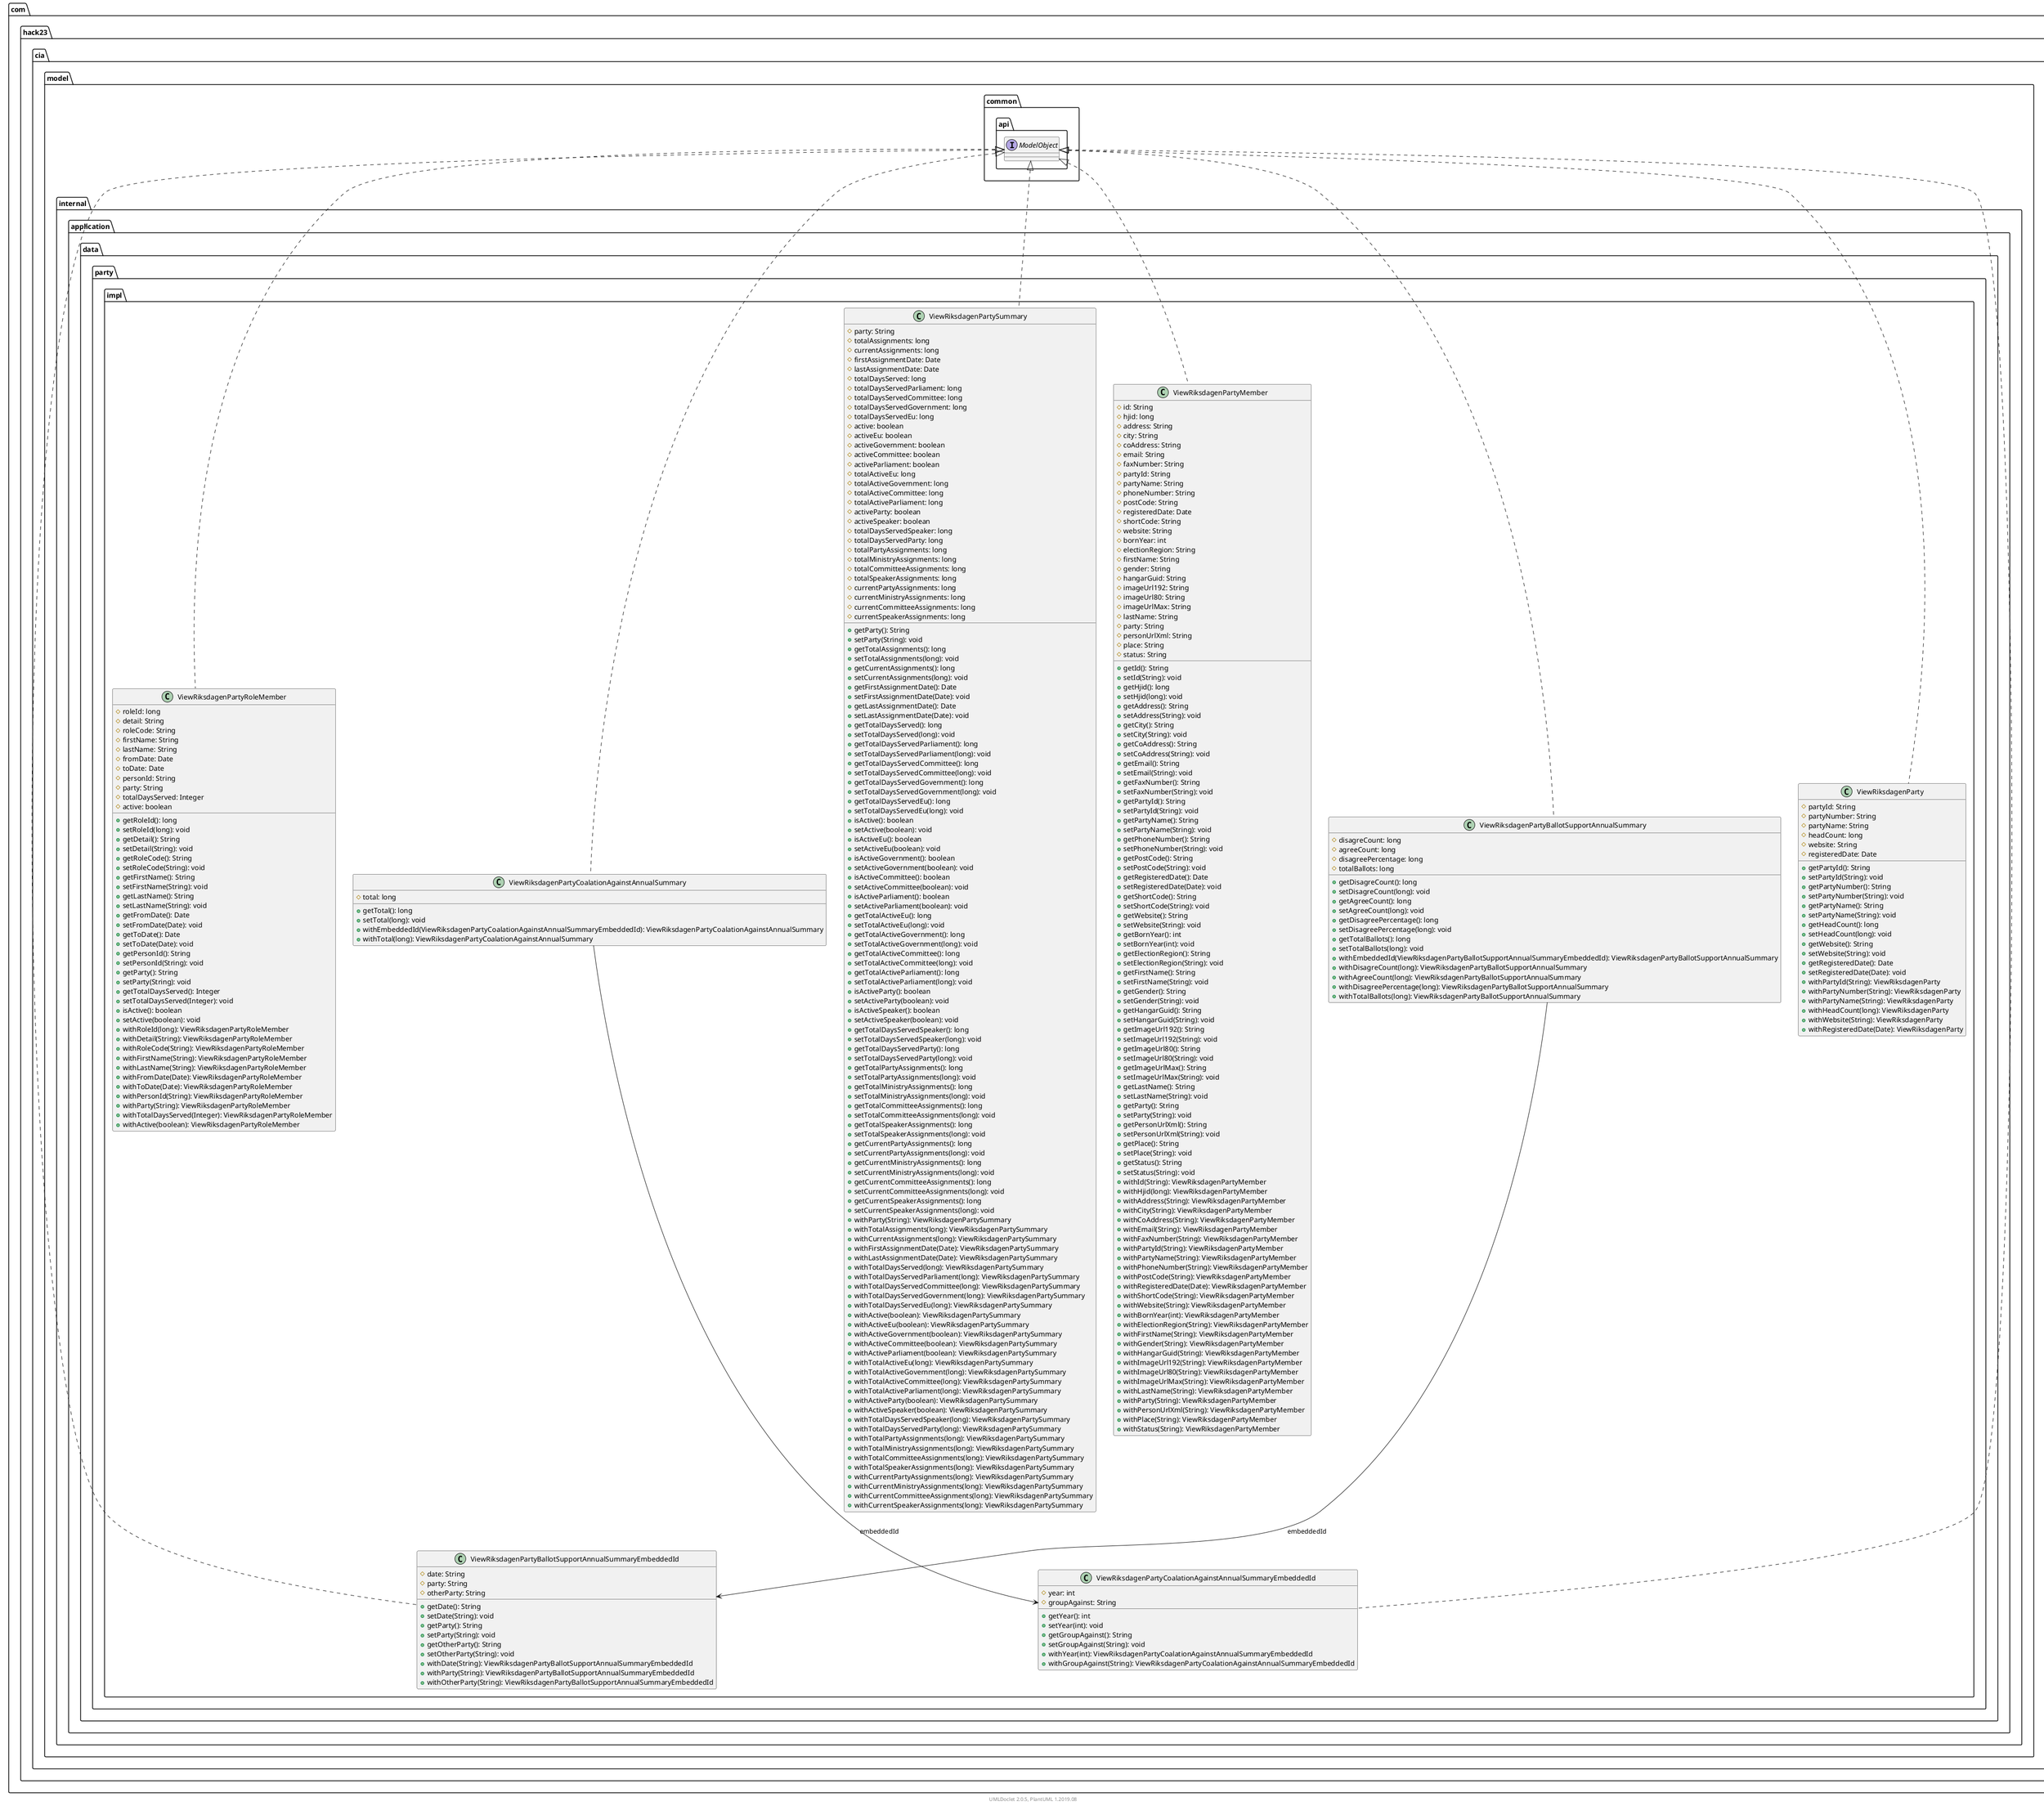 @startuml
    namespace com.hack23.cia.model.internal.application.data.party.impl {

        class ViewRiksdagenPartyRoleMember [[ViewRiksdagenPartyRoleMember.html]] {
            #roleId: long
            #detail: String
            #roleCode: String
            #firstName: String
            #lastName: String
            #fromDate: Date
            #toDate: Date
            #personId: String
            #party: String
            #totalDaysServed: Integer
            #active: boolean
            +getRoleId(): long
            +setRoleId(long): void
            +getDetail(): String
            +setDetail(String): void
            +getRoleCode(): String
            +setRoleCode(String): void
            +getFirstName(): String
            +setFirstName(String): void
            +getLastName(): String
            +setLastName(String): void
            +getFromDate(): Date
            +setFromDate(Date): void
            +getToDate(): Date
            +setToDate(Date): void
            +getPersonId(): String
            +setPersonId(String): void
            +getParty(): String
            +setParty(String): void
            +getTotalDaysServed(): Integer
            +setTotalDaysServed(Integer): void
            +isActive(): boolean
            +setActive(boolean): void
            +withRoleId(long): ViewRiksdagenPartyRoleMember
            +withDetail(String): ViewRiksdagenPartyRoleMember
            +withRoleCode(String): ViewRiksdagenPartyRoleMember
            +withFirstName(String): ViewRiksdagenPartyRoleMember
            +withLastName(String): ViewRiksdagenPartyRoleMember
            +withFromDate(Date): ViewRiksdagenPartyRoleMember
            +withToDate(Date): ViewRiksdagenPartyRoleMember
            +withPersonId(String): ViewRiksdagenPartyRoleMember
            +withParty(String): ViewRiksdagenPartyRoleMember
            +withTotalDaysServed(Integer): ViewRiksdagenPartyRoleMember
            +withActive(boolean): ViewRiksdagenPartyRoleMember
        }

        class ViewRiksdagenPartyBallotSupportAnnualSummaryEmbeddedId [[ViewRiksdagenPartyBallotSupportAnnualSummaryEmbeddedId.html]] {
            #date: String
            #party: String
            #otherParty: String
            +getDate(): String
            +setDate(String): void
            +getParty(): String
            +setParty(String): void
            +getOtherParty(): String
            +setOtherParty(String): void
            +withDate(String): ViewRiksdagenPartyBallotSupportAnnualSummaryEmbeddedId
            +withParty(String): ViewRiksdagenPartyBallotSupportAnnualSummaryEmbeddedId
            +withOtherParty(String): ViewRiksdagenPartyBallotSupportAnnualSummaryEmbeddedId
        }

        class ViewRiksdagenPartyCoalationAgainstAnnualSummary [[ViewRiksdagenPartyCoalationAgainstAnnualSummary.html]] {
            #total: long
            +getTotal(): long
            +setTotal(long): void
            +withEmbeddedId(ViewRiksdagenPartyCoalationAgainstAnnualSummaryEmbeddedId): ViewRiksdagenPartyCoalationAgainstAnnualSummary
            +withTotal(long): ViewRiksdagenPartyCoalationAgainstAnnualSummary
        }

        class ViewRiksdagenPartySummary [[ViewRiksdagenPartySummary.html]] {
            #party: String
            #totalAssignments: long
            #currentAssignments: long
            #firstAssignmentDate: Date
            #lastAssignmentDate: Date
            #totalDaysServed: long
            #totalDaysServedParliament: long
            #totalDaysServedCommittee: long
            #totalDaysServedGovernment: long
            #totalDaysServedEu: long
            #active: boolean
            #activeEu: boolean
            #activeGovernment: boolean
            #activeCommittee: boolean
            #activeParliament: boolean
            #totalActiveEu: long
            #totalActiveGovernment: long
            #totalActiveCommittee: long
            #totalActiveParliament: long
            #activeParty: boolean
            #activeSpeaker: boolean
            #totalDaysServedSpeaker: long
            #totalDaysServedParty: long
            #totalPartyAssignments: long
            #totalMinistryAssignments: long
            #totalCommitteeAssignments: long
            #totalSpeakerAssignments: long
            #currentPartyAssignments: long
            #currentMinistryAssignments: long
            #currentCommitteeAssignments: long
            #currentSpeakerAssignments: long
            +getParty(): String
            +setParty(String): void
            +getTotalAssignments(): long
            +setTotalAssignments(long): void
            +getCurrentAssignments(): long
            +setCurrentAssignments(long): void
            +getFirstAssignmentDate(): Date
            +setFirstAssignmentDate(Date): void
            +getLastAssignmentDate(): Date
            +setLastAssignmentDate(Date): void
            +getTotalDaysServed(): long
            +setTotalDaysServed(long): void
            +getTotalDaysServedParliament(): long
            +setTotalDaysServedParliament(long): void
            +getTotalDaysServedCommittee(): long
            +setTotalDaysServedCommittee(long): void
            +getTotalDaysServedGovernment(): long
            +setTotalDaysServedGovernment(long): void
            +getTotalDaysServedEu(): long
            +setTotalDaysServedEu(long): void
            +isActive(): boolean
            +setActive(boolean): void
            +isActiveEu(): boolean
            +setActiveEu(boolean): void
            +isActiveGovernment(): boolean
            +setActiveGovernment(boolean): void
            +isActiveCommittee(): boolean
            +setActiveCommittee(boolean): void
            +isActiveParliament(): boolean
            +setActiveParliament(boolean): void
            +getTotalActiveEu(): long
            +setTotalActiveEu(long): void
            +getTotalActiveGovernment(): long
            +setTotalActiveGovernment(long): void
            +getTotalActiveCommittee(): long
            +setTotalActiveCommittee(long): void
            +getTotalActiveParliament(): long
            +setTotalActiveParliament(long): void
            +isActiveParty(): boolean
            +setActiveParty(boolean): void
            +isActiveSpeaker(): boolean
            +setActiveSpeaker(boolean): void
            +getTotalDaysServedSpeaker(): long
            +setTotalDaysServedSpeaker(long): void
            +getTotalDaysServedParty(): long
            +setTotalDaysServedParty(long): void
            +getTotalPartyAssignments(): long
            +setTotalPartyAssignments(long): void
            +getTotalMinistryAssignments(): long
            +setTotalMinistryAssignments(long): void
            +getTotalCommitteeAssignments(): long
            +setTotalCommitteeAssignments(long): void
            +getTotalSpeakerAssignments(): long
            +setTotalSpeakerAssignments(long): void
            +getCurrentPartyAssignments(): long
            +setCurrentPartyAssignments(long): void
            +getCurrentMinistryAssignments(): long
            +setCurrentMinistryAssignments(long): void
            +getCurrentCommitteeAssignments(): long
            +setCurrentCommitteeAssignments(long): void
            +getCurrentSpeakerAssignments(): long
            +setCurrentSpeakerAssignments(long): void
            +withParty(String): ViewRiksdagenPartySummary
            +withTotalAssignments(long): ViewRiksdagenPartySummary
            +withCurrentAssignments(long): ViewRiksdagenPartySummary
            +withFirstAssignmentDate(Date): ViewRiksdagenPartySummary
            +withLastAssignmentDate(Date): ViewRiksdagenPartySummary
            +withTotalDaysServed(long): ViewRiksdagenPartySummary
            +withTotalDaysServedParliament(long): ViewRiksdagenPartySummary
            +withTotalDaysServedCommittee(long): ViewRiksdagenPartySummary
            +withTotalDaysServedGovernment(long): ViewRiksdagenPartySummary
            +withTotalDaysServedEu(long): ViewRiksdagenPartySummary
            +withActive(boolean): ViewRiksdagenPartySummary
            +withActiveEu(boolean): ViewRiksdagenPartySummary
            +withActiveGovernment(boolean): ViewRiksdagenPartySummary
            +withActiveCommittee(boolean): ViewRiksdagenPartySummary
            +withActiveParliament(boolean): ViewRiksdagenPartySummary
            +withTotalActiveEu(long): ViewRiksdagenPartySummary
            +withTotalActiveGovernment(long): ViewRiksdagenPartySummary
            +withTotalActiveCommittee(long): ViewRiksdagenPartySummary
            +withTotalActiveParliament(long): ViewRiksdagenPartySummary
            +withActiveParty(boolean): ViewRiksdagenPartySummary
            +withActiveSpeaker(boolean): ViewRiksdagenPartySummary
            +withTotalDaysServedSpeaker(long): ViewRiksdagenPartySummary
            +withTotalDaysServedParty(long): ViewRiksdagenPartySummary
            +withTotalPartyAssignments(long): ViewRiksdagenPartySummary
            +withTotalMinistryAssignments(long): ViewRiksdagenPartySummary
            +withTotalCommitteeAssignments(long): ViewRiksdagenPartySummary
            +withTotalSpeakerAssignments(long): ViewRiksdagenPartySummary
            +withCurrentPartyAssignments(long): ViewRiksdagenPartySummary
            +withCurrentMinistryAssignments(long): ViewRiksdagenPartySummary
            +withCurrentCommitteeAssignments(long): ViewRiksdagenPartySummary
            +withCurrentSpeakerAssignments(long): ViewRiksdagenPartySummary
        }

        class ViewRiksdagenPartyMember [[ViewRiksdagenPartyMember.html]] {
            #id: String
            #hjid: long
            #address: String
            #city: String
            #coAddress: String
            #email: String
            #faxNumber: String
            #partyId: String
            #partyName: String
            #phoneNumber: String
            #postCode: String
            #registeredDate: Date
            #shortCode: String
            #website: String
            #bornYear: int
            #electionRegion: String
            #firstName: String
            #gender: String
            #hangarGuid: String
            #imageUrl192: String
            #imageUrl80: String
            #imageUrlMax: String
            #lastName: String
            #party: String
            #personUrlXml: String
            #place: String
            #status: String
            +getId(): String
            +setId(String): void
            +getHjid(): long
            +setHjid(long): void
            +getAddress(): String
            +setAddress(String): void
            +getCity(): String
            +setCity(String): void
            +getCoAddress(): String
            +setCoAddress(String): void
            +getEmail(): String
            +setEmail(String): void
            +getFaxNumber(): String
            +setFaxNumber(String): void
            +getPartyId(): String
            +setPartyId(String): void
            +getPartyName(): String
            +setPartyName(String): void
            +getPhoneNumber(): String
            +setPhoneNumber(String): void
            +getPostCode(): String
            +setPostCode(String): void
            +getRegisteredDate(): Date
            +setRegisteredDate(Date): void
            +getShortCode(): String
            +setShortCode(String): void
            +getWebsite(): String
            +setWebsite(String): void
            +getBornYear(): int
            +setBornYear(int): void
            +getElectionRegion(): String
            +setElectionRegion(String): void
            +getFirstName(): String
            +setFirstName(String): void
            +getGender(): String
            +setGender(String): void
            +getHangarGuid(): String
            +setHangarGuid(String): void
            +getImageUrl192(): String
            +setImageUrl192(String): void
            +getImageUrl80(): String
            +setImageUrl80(String): void
            +getImageUrlMax(): String
            +setImageUrlMax(String): void
            +getLastName(): String
            +setLastName(String): void
            +getParty(): String
            +setParty(String): void
            +getPersonUrlXml(): String
            +setPersonUrlXml(String): void
            +getPlace(): String
            +setPlace(String): void
            +getStatus(): String
            +setStatus(String): void
            +withId(String): ViewRiksdagenPartyMember
            +withHjid(long): ViewRiksdagenPartyMember
            +withAddress(String): ViewRiksdagenPartyMember
            +withCity(String): ViewRiksdagenPartyMember
            +withCoAddress(String): ViewRiksdagenPartyMember
            +withEmail(String): ViewRiksdagenPartyMember
            +withFaxNumber(String): ViewRiksdagenPartyMember
            +withPartyId(String): ViewRiksdagenPartyMember
            +withPartyName(String): ViewRiksdagenPartyMember
            +withPhoneNumber(String): ViewRiksdagenPartyMember
            +withPostCode(String): ViewRiksdagenPartyMember
            +withRegisteredDate(Date): ViewRiksdagenPartyMember
            +withShortCode(String): ViewRiksdagenPartyMember
            +withWebsite(String): ViewRiksdagenPartyMember
            +withBornYear(int): ViewRiksdagenPartyMember
            +withElectionRegion(String): ViewRiksdagenPartyMember
            +withFirstName(String): ViewRiksdagenPartyMember
            +withGender(String): ViewRiksdagenPartyMember
            +withHangarGuid(String): ViewRiksdagenPartyMember
            +withImageUrl192(String): ViewRiksdagenPartyMember
            +withImageUrl80(String): ViewRiksdagenPartyMember
            +withImageUrlMax(String): ViewRiksdagenPartyMember
            +withLastName(String): ViewRiksdagenPartyMember
            +withParty(String): ViewRiksdagenPartyMember
            +withPersonUrlXml(String): ViewRiksdagenPartyMember
            +withPlace(String): ViewRiksdagenPartyMember
            +withStatus(String): ViewRiksdagenPartyMember
        }

        class ViewRiksdagenPartyBallotSupportAnnualSummary [[ViewRiksdagenPartyBallotSupportAnnualSummary.html]] {
            #disagreCount: long
            #agreeCount: long
            #disagreePercentage: long
            #totalBallots: long
            +getDisagreCount(): long
            +setDisagreCount(long): void
            +getAgreeCount(): long
            +setAgreeCount(long): void
            +getDisagreePercentage(): long
            +setDisagreePercentage(long): void
            +getTotalBallots(): long
            +setTotalBallots(long): void
            +withEmbeddedId(ViewRiksdagenPartyBallotSupportAnnualSummaryEmbeddedId): ViewRiksdagenPartyBallotSupportAnnualSummary
            +withDisagreCount(long): ViewRiksdagenPartyBallotSupportAnnualSummary
            +withAgreeCount(long): ViewRiksdagenPartyBallotSupportAnnualSummary
            +withDisagreePercentage(long): ViewRiksdagenPartyBallotSupportAnnualSummary
            +withTotalBallots(long): ViewRiksdagenPartyBallotSupportAnnualSummary
        }

        class ViewRiksdagenPartyCoalationAgainstAnnualSummaryEmbeddedId [[ViewRiksdagenPartyCoalationAgainstAnnualSummaryEmbeddedId.html]] {
            #year: int
            #groupAgainst: String
            +getYear(): int
            +setYear(int): void
            +getGroupAgainst(): String
            +setGroupAgainst(String): void
            +withYear(int): ViewRiksdagenPartyCoalationAgainstAnnualSummaryEmbeddedId
            +withGroupAgainst(String): ViewRiksdagenPartyCoalationAgainstAnnualSummaryEmbeddedId
        }

        class ViewRiksdagenParty [[ViewRiksdagenParty.html]] {
            #partyId: String
            #partyNumber: String
            #partyName: String
            #headCount: long
            #website: String
            #registeredDate: Date
            +getPartyId(): String
            +setPartyId(String): void
            +getPartyNumber(): String
            +setPartyNumber(String): void
            +getPartyName(): String
            +setPartyName(String): void
            +getHeadCount(): long
            +setHeadCount(long): void
            +getWebsite(): String
            +setWebsite(String): void
            +getRegisteredDate(): Date
            +setRegisteredDate(Date): void
            +withPartyId(String): ViewRiksdagenParty
            +withPartyNumber(String): ViewRiksdagenParty
            +withPartyName(String): ViewRiksdagenParty
            +withHeadCount(long): ViewRiksdagenParty
            +withWebsite(String): ViewRiksdagenParty
            +withRegisteredDate(Date): ViewRiksdagenParty
        }

        com.hack23.cia.model.common.api.ModelObject <|.. ViewRiksdagenPartyRoleMember
        com.hack23.cia.model.common.api.ModelObject <|.. ViewRiksdagenPartyBallotSupportAnnualSummaryEmbeddedId
        com.hack23.cia.model.common.api.ModelObject <|.. ViewRiksdagenPartyCoalationAgainstAnnualSummary
        ViewRiksdagenPartyCoalationAgainstAnnualSummary --> ViewRiksdagenPartyCoalationAgainstAnnualSummaryEmbeddedId: embeddedId
        com.hack23.cia.model.common.api.ModelObject <|.. ViewRiksdagenPartySummary
        com.hack23.cia.model.common.api.ModelObject <|.. ViewRiksdagenPartyMember
        com.hack23.cia.model.common.api.ModelObject <|.. ViewRiksdagenPartyBallotSupportAnnualSummary
        ViewRiksdagenPartyBallotSupportAnnualSummary --> ViewRiksdagenPartyBallotSupportAnnualSummaryEmbeddedId: embeddedId
        com.hack23.cia.model.common.api.ModelObject <|.. ViewRiksdagenPartyCoalationAgainstAnnualSummaryEmbeddedId
        com.hack23.cia.model.common.api.ModelObject <|.. ViewRiksdagenParty
    }

    namespace com.hack23.cia.model.common.api {
        interface ModelObject
    }

    center footer UMLDoclet 2.0.5, PlantUML 1.2019.08
@enduml
